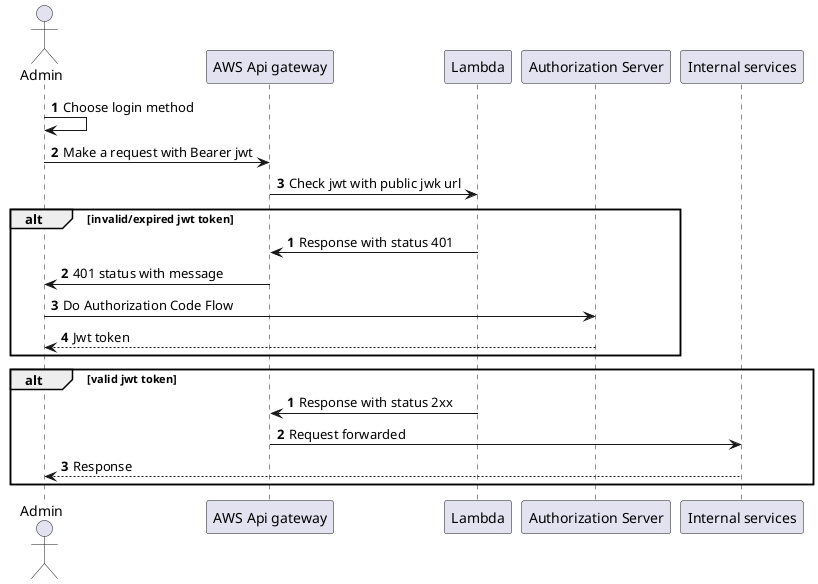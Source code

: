 @startuml
'https://plantuml.com/sequence-diagram

autonumber

actor Admin as admin
participant "AWS Api gateway" as gw
participant "Lambda" as lambda
participant "Authorization Server" as authorizationServer
participant "Internal services" as services

admin -> admin: Choose login method

admin -> gw : Make a request with Bearer jwt

gw -> lambda: Check jwt with public jwk url

alt invalid/expired jwt token
    autonumber

    lambda -> gw:  Response with status 401


    gw -> admin: 401 status with message

    admin -> authorizationServer: Do Authorization Code Flow

    authorizationServer --> admin: Jwt token
end

alt valid jwt token

    autonumber

    lambda -> gw:  Response with status 2xx

    gw -> services: Request forwarded
    
    services --> admin: Response

end

@enduml